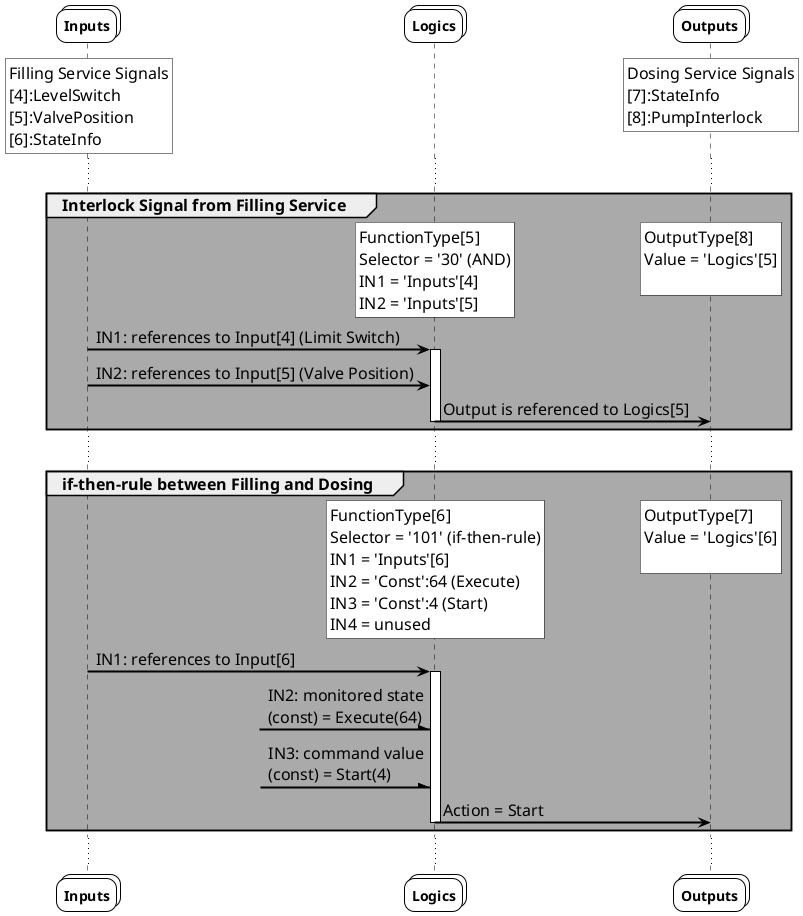 @startuml sequence_actioner_example

skinparam allow_mixing true
skinparam BackgroundColor white
skinparam ComponentStyle rectangle

skinparam SequenceGroup {
    BodyBackgroundColor AAAAAA
}

skinparam note {
    BackgroundColor white
    BorderColor black
    FontColor black
        FontSize 16
}

skinparam collections {
    BorderThickness 1
    RoundCorner 20
    StereotypeFontColor black
    FontStyle bold
    BackgroundColor white
    BorderColor black
    FontColor black
    BorderThickness 1
    RoundCorner 20


    BackgroundColor<<environment>> white
    BackgroundColor<<GlobalDataBlock>> CCCCCC
    BackgroundColor<<Function>> CCCCCC

}

skinparam InterfaceBorderColor Black
skinparam InterfaceBackgroundColor Black

skinparam SequenceLifeLine {
    FontColor black
    BorderColor black
    Thickness 2
}

skinparam SequenceGroupHeaderFontSize 16
skinparam ParticipantFontSize 16

skinparam Arrow {
    FontColor black
    Color black
    Thickness 2
        FontSize 16
}

collections "Inputs" as input
collections "Logics" as logic
collections "Outputs" as output

rnote over input : Filling Service Signals\n[4]:LevelSwitch\n[5]:ValvePosition\n[6]:StateInfo
/ rnote over output : Dosing Service Signals\n[7]:StateInfo\n[8]:PumpInterlock
...
group Interlock Signal from Filling Service

rnote over logic : FunctionType[5]\nSelector = '30' (AND)\nIN1 = 'Inputs'[4]\nIN2 = 'Inputs'[5]
/ rnote over output : OutputType[8]\nValue = 'Logics'[5]\n


input -> logic : IN1: references to Input[4] (Limit Switch)
activate logic
input -> logic : IN2: references to Input[5] (Valve Position)
logic -> output : Output is referenced to Logics[5]
deactivate logic

end
...

group if-then-rule between Filling and Dosing

rnote over logic : FunctionType[6]\nSelector = '101' (if-then-rule)\nIN1 = 'Inputs'[6]\nIN2 = 'Const':64 (Execute) \nIN3 = 'Const':4 (Start)\nIN4 = unused
/ rnote over output : OutputType[7]\nValue = 'Logics'[6]\n


input -> logic : IN1: references to Input[6]
activate logic
?-\ logic : IN2: monitored state\n(const) = Execute(64)
?-\ logic : IN3: command value\n(const) = Start(4)
logic -> output : Action = Start
deactivate logic

end
...

@enduml